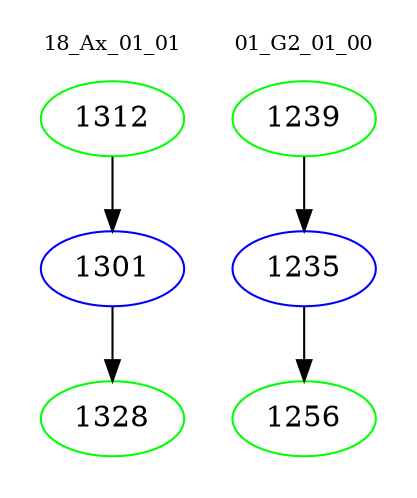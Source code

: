 digraph{
subgraph cluster_0 {
color = white
label = "18_Ax_01_01";
fontsize=10;
T0_1312 [label="1312", color="green"]
T0_1312 -> T0_1301 [color="black"]
T0_1301 [label="1301", color="blue"]
T0_1301 -> T0_1328 [color="black"]
T0_1328 [label="1328", color="green"]
}
subgraph cluster_1 {
color = white
label = "01_G2_01_00";
fontsize=10;
T1_1239 [label="1239", color="green"]
T1_1239 -> T1_1235 [color="black"]
T1_1235 [label="1235", color="blue"]
T1_1235 -> T1_1256 [color="black"]
T1_1256 [label="1256", color="green"]
}
}
